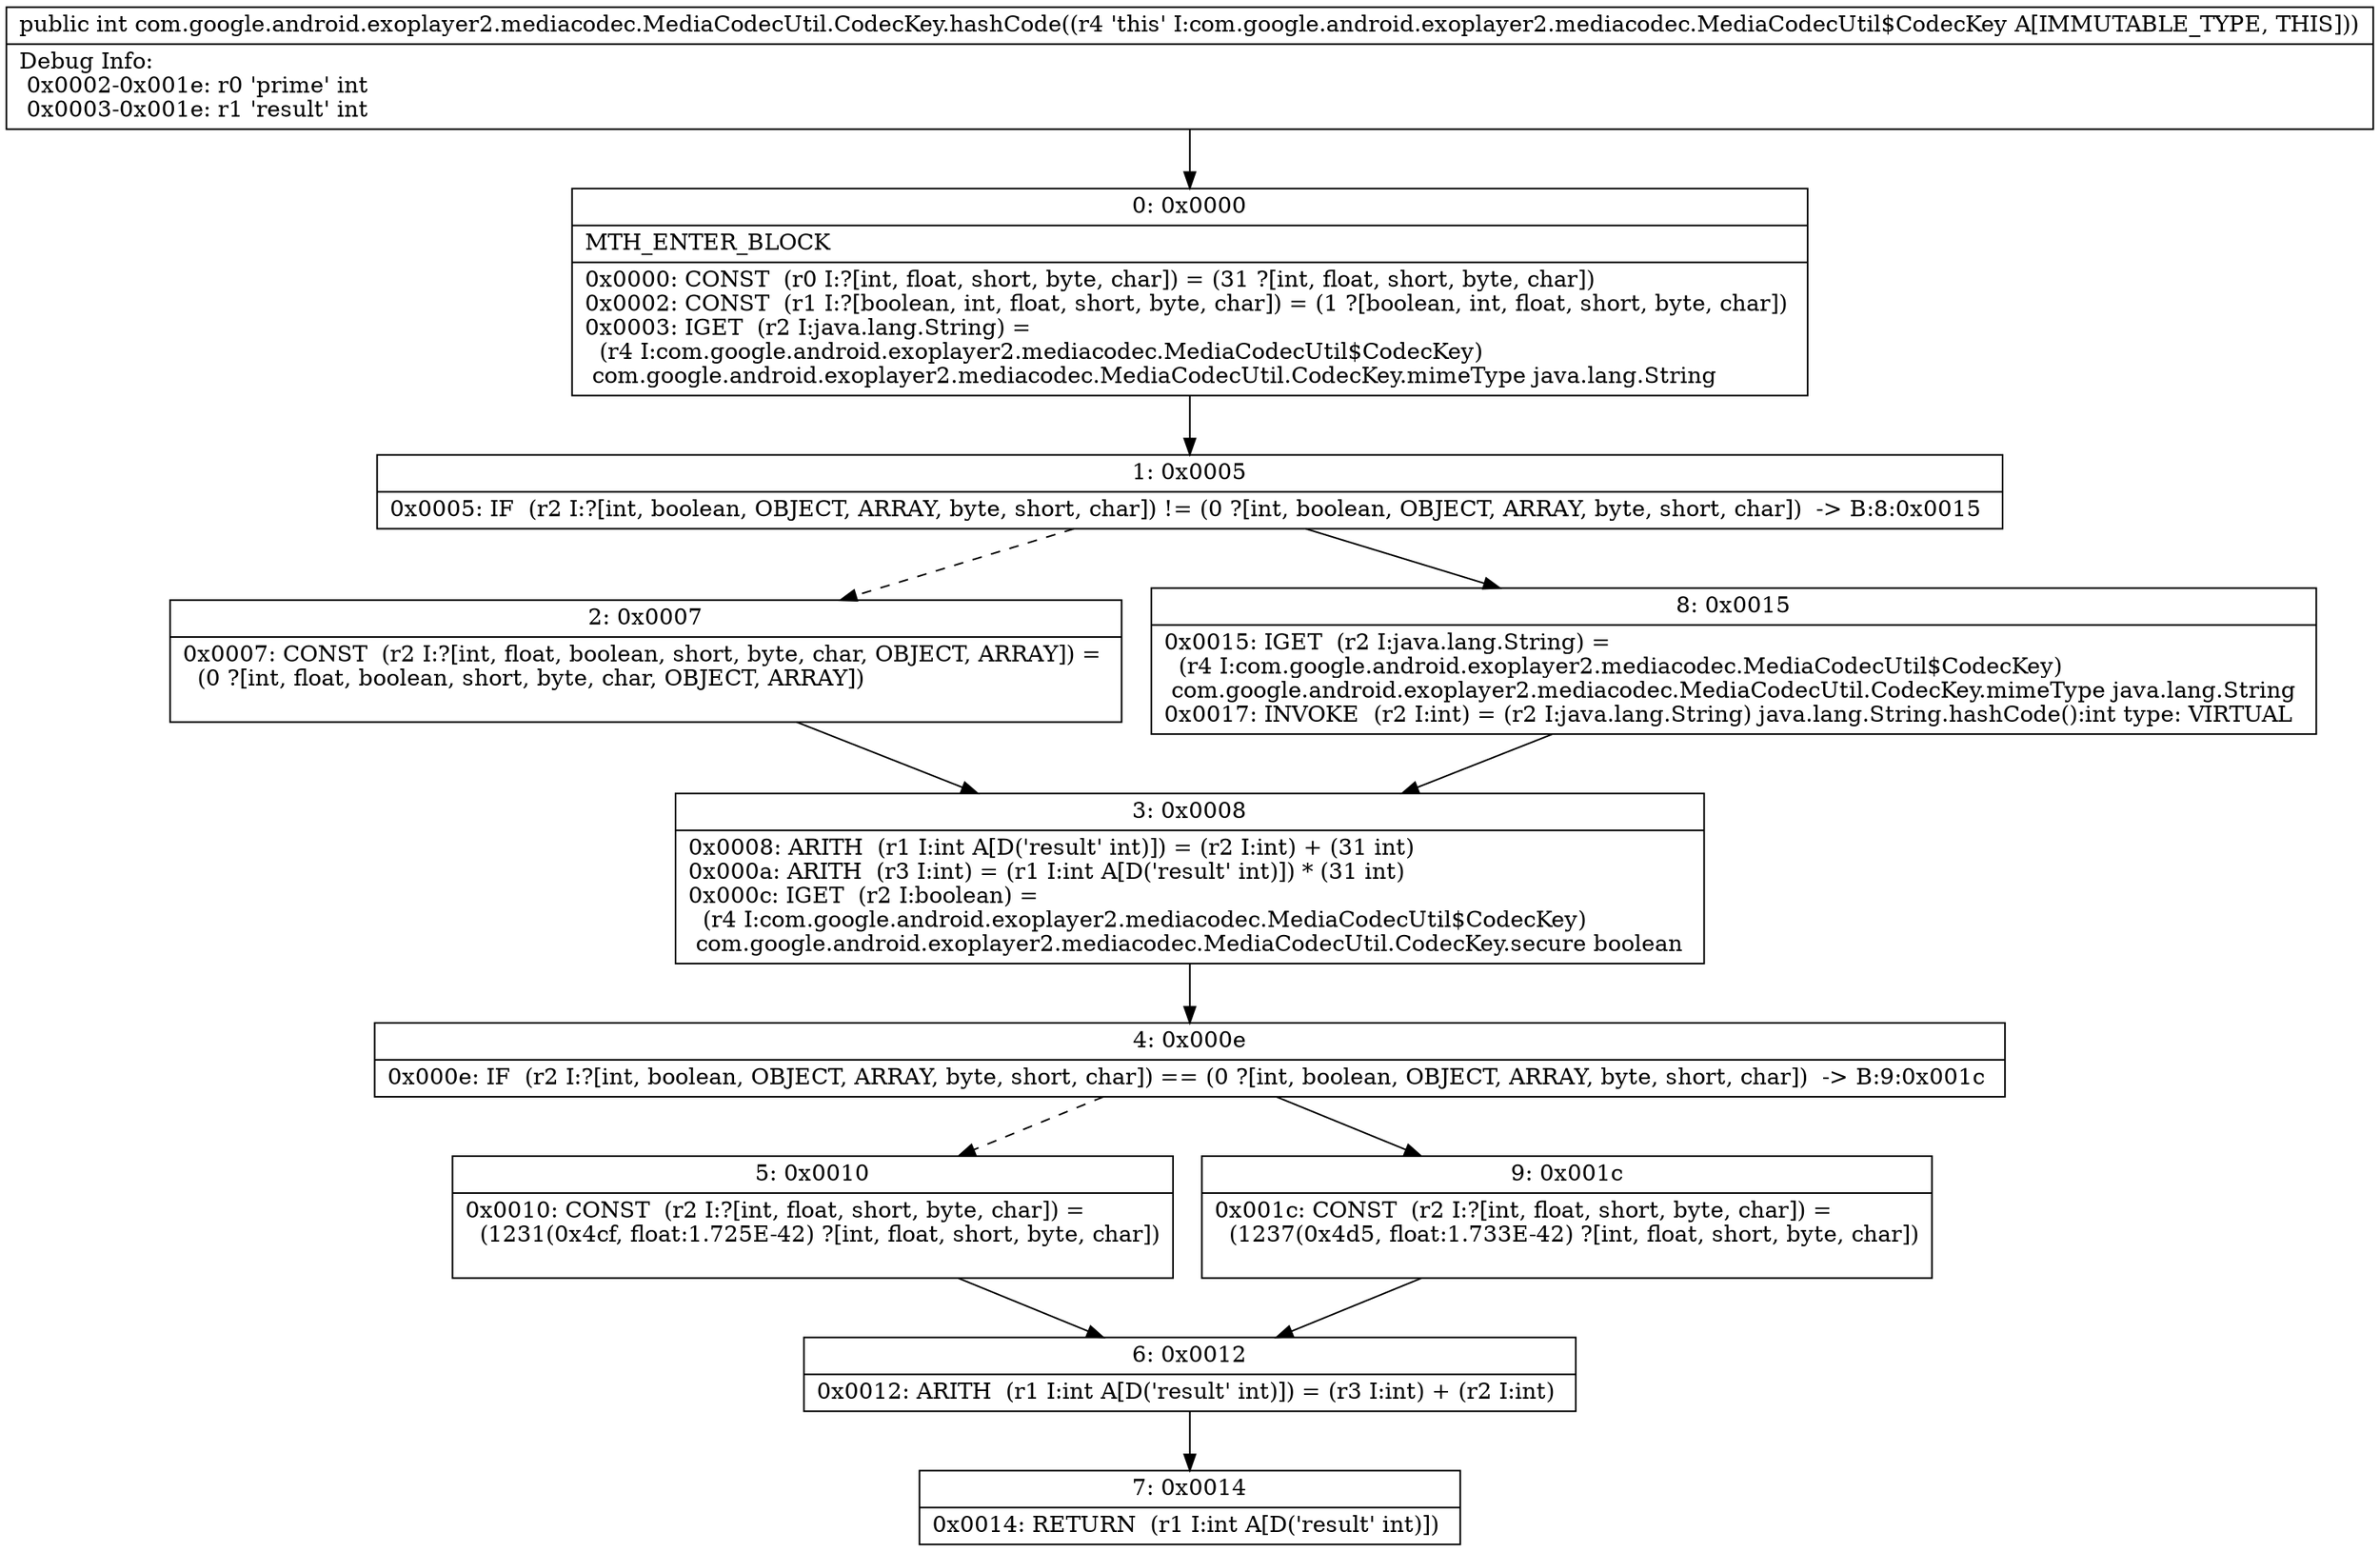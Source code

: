 digraph "CFG forcom.google.android.exoplayer2.mediacodec.MediaCodecUtil.CodecKey.hashCode()I" {
Node_0 [shape=record,label="{0\:\ 0x0000|MTH_ENTER_BLOCK\l|0x0000: CONST  (r0 I:?[int, float, short, byte, char]) = (31 ?[int, float, short, byte, char]) \l0x0002: CONST  (r1 I:?[boolean, int, float, short, byte, char]) = (1 ?[boolean, int, float, short, byte, char]) \l0x0003: IGET  (r2 I:java.lang.String) = \l  (r4 I:com.google.android.exoplayer2.mediacodec.MediaCodecUtil$CodecKey)\l com.google.android.exoplayer2.mediacodec.MediaCodecUtil.CodecKey.mimeType java.lang.String \l}"];
Node_1 [shape=record,label="{1\:\ 0x0005|0x0005: IF  (r2 I:?[int, boolean, OBJECT, ARRAY, byte, short, char]) != (0 ?[int, boolean, OBJECT, ARRAY, byte, short, char])  \-\> B:8:0x0015 \l}"];
Node_2 [shape=record,label="{2\:\ 0x0007|0x0007: CONST  (r2 I:?[int, float, boolean, short, byte, char, OBJECT, ARRAY]) = \l  (0 ?[int, float, boolean, short, byte, char, OBJECT, ARRAY])\l \l}"];
Node_3 [shape=record,label="{3\:\ 0x0008|0x0008: ARITH  (r1 I:int A[D('result' int)]) = (r2 I:int) + (31 int) \l0x000a: ARITH  (r3 I:int) = (r1 I:int A[D('result' int)]) * (31 int) \l0x000c: IGET  (r2 I:boolean) = \l  (r4 I:com.google.android.exoplayer2.mediacodec.MediaCodecUtil$CodecKey)\l com.google.android.exoplayer2.mediacodec.MediaCodecUtil.CodecKey.secure boolean \l}"];
Node_4 [shape=record,label="{4\:\ 0x000e|0x000e: IF  (r2 I:?[int, boolean, OBJECT, ARRAY, byte, short, char]) == (0 ?[int, boolean, OBJECT, ARRAY, byte, short, char])  \-\> B:9:0x001c \l}"];
Node_5 [shape=record,label="{5\:\ 0x0010|0x0010: CONST  (r2 I:?[int, float, short, byte, char]) = \l  (1231(0x4cf, float:1.725E\-42) ?[int, float, short, byte, char])\l \l}"];
Node_6 [shape=record,label="{6\:\ 0x0012|0x0012: ARITH  (r1 I:int A[D('result' int)]) = (r3 I:int) + (r2 I:int) \l}"];
Node_7 [shape=record,label="{7\:\ 0x0014|0x0014: RETURN  (r1 I:int A[D('result' int)]) \l}"];
Node_8 [shape=record,label="{8\:\ 0x0015|0x0015: IGET  (r2 I:java.lang.String) = \l  (r4 I:com.google.android.exoplayer2.mediacodec.MediaCodecUtil$CodecKey)\l com.google.android.exoplayer2.mediacodec.MediaCodecUtil.CodecKey.mimeType java.lang.String \l0x0017: INVOKE  (r2 I:int) = (r2 I:java.lang.String) java.lang.String.hashCode():int type: VIRTUAL \l}"];
Node_9 [shape=record,label="{9\:\ 0x001c|0x001c: CONST  (r2 I:?[int, float, short, byte, char]) = \l  (1237(0x4d5, float:1.733E\-42) ?[int, float, short, byte, char])\l \l}"];
MethodNode[shape=record,label="{public int com.google.android.exoplayer2.mediacodec.MediaCodecUtil.CodecKey.hashCode((r4 'this' I:com.google.android.exoplayer2.mediacodec.MediaCodecUtil$CodecKey A[IMMUTABLE_TYPE, THIS]))  | Debug Info:\l  0x0002\-0x001e: r0 'prime' int\l  0x0003\-0x001e: r1 'result' int\l}"];
MethodNode -> Node_0;
Node_0 -> Node_1;
Node_1 -> Node_2[style=dashed];
Node_1 -> Node_8;
Node_2 -> Node_3;
Node_3 -> Node_4;
Node_4 -> Node_5[style=dashed];
Node_4 -> Node_9;
Node_5 -> Node_6;
Node_6 -> Node_7;
Node_8 -> Node_3;
Node_9 -> Node_6;
}

